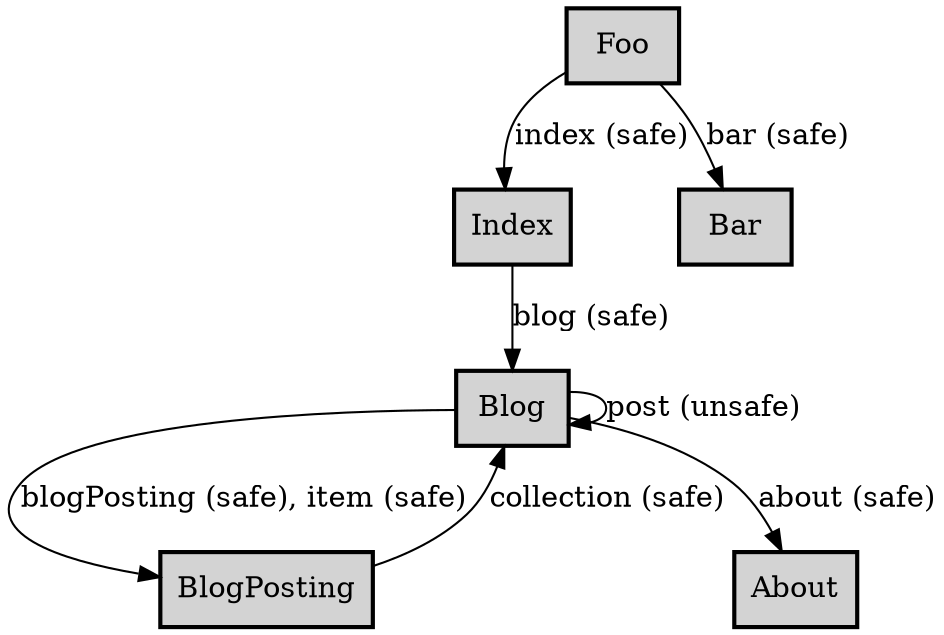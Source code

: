 digraph application_state_diagram {
    node [shape = box, style = "bold,filled"];
    Index->Blog [label = "blog (safe)"];
    Blog->BlogPosting [label = "blogPosting (safe), item (safe)"];
    Blog->Blog [label = "post (unsafe)"];
    Blog->About [label = "about (safe)"];
    BlogPosting->Blog [label = "collection (safe)"];
    Foo->Bar [label = "bar (safe)"];
    Foo->Index [label = "index (safe)"];

}
